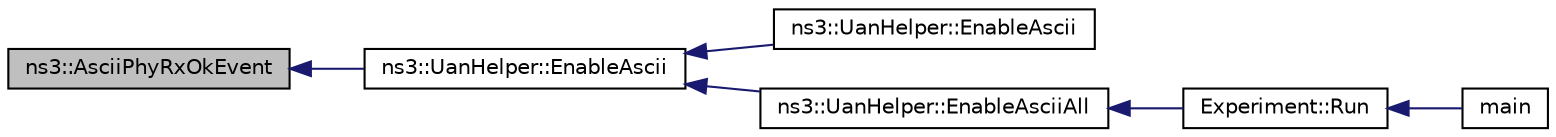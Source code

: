 digraph "ns3::AsciiPhyRxOkEvent"
{
  edge [fontname="Helvetica",fontsize="10",labelfontname="Helvetica",labelfontsize="10"];
  node [fontname="Helvetica",fontsize="10",shape=record];
  rankdir="LR";
  Node1 [label="ns3::AsciiPhyRxOkEvent",height=0.2,width=0.4,color="black", fillcolor="grey75", style="filled", fontcolor="black"];
  Node1 -> Node2 [dir="back",color="midnightblue",fontsize="10",style="solid"];
  Node2 [label="ns3::UanHelper::EnableAscii",height=0.2,width=0.4,color="black", fillcolor="white", style="filled",URL="$d3/d8d/classns3_1_1UanHelper.html#a6346f7d56711007f193cb842dce46896"];
  Node2 -> Node3 [dir="back",color="midnightblue",fontsize="10",style="solid"];
  Node3 [label="ns3::UanHelper::EnableAscii",height=0.2,width=0.4,color="black", fillcolor="white", style="filled",URL="$d3/d8d/classns3_1_1UanHelper.html#afb3901e0292a0b160606ebcbf5fdb2d9"];
  Node2 -> Node4 [dir="back",color="midnightblue",fontsize="10",style="solid"];
  Node4 [label="ns3::UanHelper::EnableAsciiAll",height=0.2,width=0.4,color="black", fillcolor="white", style="filled",URL="$d3/d8d/classns3_1_1UanHelper.html#abbb973784878ac6addc48cf2a6a18da0"];
  Node4 -> Node5 [dir="back",color="midnightblue",fontsize="10",style="solid"];
  Node5 [label="Experiment::Run",height=0.2,width=0.4,color="black", fillcolor="white", style="filled",URL="$d8/d06/classExperiment.html#a2e7dad008a78e106fdbde1917d0bca1b"];
  Node5 -> Node6 [dir="back",color="midnightblue",fontsize="10",style="solid"];
  Node6 [label="main",height=0.2,width=0.4,color="black", fillcolor="white", style="filled",URL="$d7/d09/uan-cw-example_8cc.html#a3c04138a5bfe5d72780bb7e82a18e627"];
}
